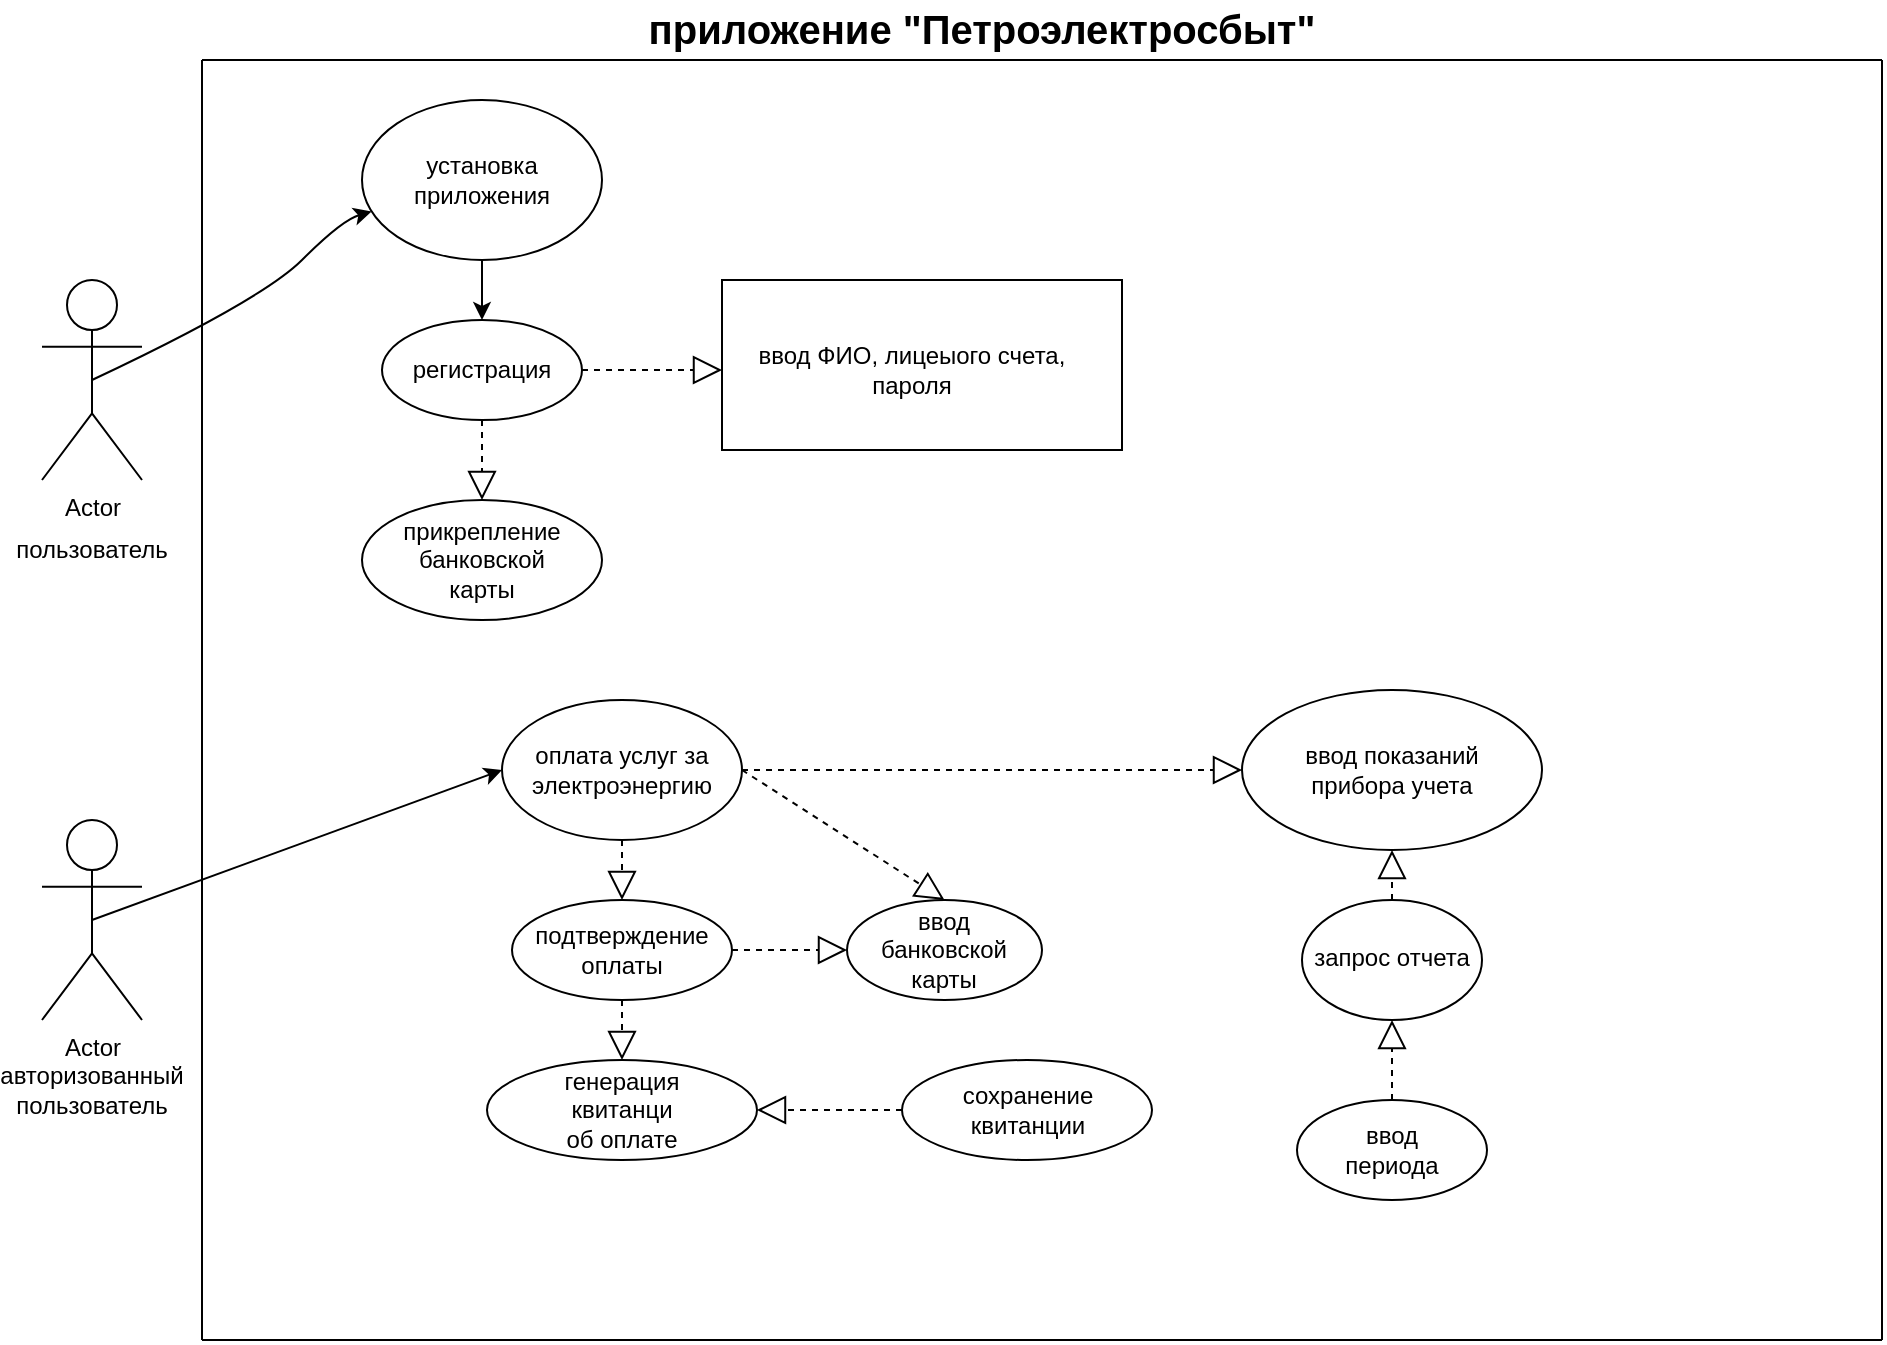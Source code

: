 <mxfile version="20.3.0" type="device"><diagram id="H6wI31_34qGC38e8j-wG" name="Страница 1"><mxGraphModel dx="1929" dy="723" grid="1" gridSize="10" guides="1" tooltips="1" connect="1" arrows="1" fold="1" page="1" pageScale="1" pageWidth="827" pageHeight="1169" math="0" shadow="0"><root><mxCell id="0"/><mxCell id="1" parent="0"/><mxCell id="aQsBfHRPkGXrSJHI3NTb-1" value="Actor" style="shape=umlActor;verticalLabelPosition=bottom;verticalAlign=top;html=1;outlineConnect=0;" vertex="1" parent="1"><mxGeometry y="150" width="50" height="100" as="geometry"/></mxCell><mxCell id="aQsBfHRPkGXrSJHI3NTb-2" value="Actor" style="shape=umlActor;verticalLabelPosition=bottom;verticalAlign=top;html=1;outlineConnect=0;" vertex="1" parent="1"><mxGeometry y="420" width="50" height="100" as="geometry"/></mxCell><mxCell id="aQsBfHRPkGXrSJHI3NTb-3" value="" style="endArrow=none;html=1;rounded=0;" edge="1" parent="1"><mxGeometry width="50" height="50" relative="1" as="geometry"><mxPoint x="80" y="680" as="sourcePoint"/><mxPoint x="80" y="40" as="targetPoint"/></mxGeometry></mxCell><mxCell id="aQsBfHRPkGXrSJHI3NTb-4" value="" style="endArrow=none;html=1;rounded=0;" edge="1" parent="1"><mxGeometry width="50" height="50" relative="1" as="geometry"><mxPoint x="80" y="680" as="sourcePoint"/><mxPoint x="920" y="680" as="targetPoint"/></mxGeometry></mxCell><mxCell id="aQsBfHRPkGXrSJHI3NTb-5" value="" style="endArrow=none;html=1;rounded=0;" edge="1" parent="1"><mxGeometry width="50" height="50" relative="1" as="geometry"><mxPoint x="920" y="680" as="sourcePoint"/><mxPoint x="920" y="40" as="targetPoint"/></mxGeometry></mxCell><mxCell id="aQsBfHRPkGXrSJHI3NTb-6" value="" style="endArrow=none;html=1;rounded=0;" edge="1" parent="1"><mxGeometry width="50" height="50" relative="1" as="geometry"><mxPoint x="80" y="40" as="sourcePoint"/><mxPoint x="920" y="40" as="targetPoint"/></mxGeometry></mxCell><mxCell id="aQsBfHRPkGXrSJHI3NTb-7" value="пользователь" style="text;html=1;strokeColor=none;fillColor=none;align=center;verticalAlign=middle;whiteSpace=wrap;rounded=0;" vertex="1" parent="1"><mxGeometry x="-5" y="270" width="60" height="30" as="geometry"/></mxCell><mxCell id="aQsBfHRPkGXrSJHI3NTb-8" value="авторизованный пользователь" style="text;html=1;strokeColor=none;fillColor=none;align=center;verticalAlign=middle;whiteSpace=wrap;rounded=0;" vertex="1" parent="1"><mxGeometry x="-5" y="540" width="60" height="30" as="geometry"/></mxCell><mxCell id="aQsBfHRPkGXrSJHI3NTb-9" value="" style="curved=1;endArrow=classic;html=1;rounded=0;exitX=0.5;exitY=0.5;exitDx=0;exitDy=0;exitPerimeter=0;" edge="1" parent="1" source="aQsBfHRPkGXrSJHI3NTb-1" target="aQsBfHRPkGXrSJHI3NTb-10"><mxGeometry width="50" height="50" relative="1" as="geometry"><mxPoint x="390" y="390" as="sourcePoint"/><mxPoint x="220" y="100" as="targetPoint"/><Array as="points"><mxPoint x="110" y="160"/><mxPoint x="150" y="120"/></Array></mxGeometry></mxCell><mxCell id="aQsBfHRPkGXrSJHI3NTb-10" value="" style="ellipse;whiteSpace=wrap;html=1;" vertex="1" parent="1"><mxGeometry x="160" y="60" width="120" height="80" as="geometry"/></mxCell><mxCell id="aQsBfHRPkGXrSJHI3NTb-12" value="установка приложения" style="text;html=1;strokeColor=none;fillColor=none;align=center;verticalAlign=middle;whiteSpace=wrap;rounded=0;" vertex="1" parent="1"><mxGeometry x="190" y="85" width="60" height="30" as="geometry"/></mxCell><mxCell id="aQsBfHRPkGXrSJHI3NTb-13" value="" style="endArrow=classic;html=1;rounded=0;exitX=0.5;exitY=1;exitDx=0;exitDy=0;" edge="1" parent="1" source="aQsBfHRPkGXrSJHI3NTb-10" target="aQsBfHRPkGXrSJHI3NTb-14"><mxGeometry width="50" height="50" relative="1" as="geometry"><mxPoint x="390" y="380" as="sourcePoint"/><mxPoint x="220" y="180" as="targetPoint"/></mxGeometry></mxCell><mxCell id="aQsBfHRPkGXrSJHI3NTb-14" value="" style="ellipse;whiteSpace=wrap;html=1;" vertex="1" parent="1"><mxGeometry x="170" y="170" width="100" height="50" as="geometry"/></mxCell><mxCell id="aQsBfHRPkGXrSJHI3NTb-15" value="регистрация" style="text;html=1;strokeColor=none;fillColor=none;align=center;verticalAlign=middle;whiteSpace=wrap;rounded=0;" vertex="1" parent="1"><mxGeometry x="190" y="180" width="60" height="30" as="geometry"/></mxCell><mxCell id="aQsBfHRPkGXrSJHI3NTb-23" value="" style="rounded=0;whiteSpace=wrap;html=1;" vertex="1" parent="1"><mxGeometry x="340" y="150" width="200" height="85" as="geometry"/></mxCell><mxCell id="aQsBfHRPkGXrSJHI3NTb-24" value="ввод ФИО, лицеыого счета, пароля" style="text;html=1;strokeColor=none;fillColor=none;align=center;verticalAlign=middle;whiteSpace=wrap;rounded=0;" vertex="1" parent="1"><mxGeometry x="340" y="160" width="190" height="70" as="geometry"/></mxCell><mxCell id="aQsBfHRPkGXrSJHI3NTb-35" value="" style="endArrow=block;dashed=1;endFill=0;endSize=12;html=1;rounded=0;exitX=1;exitY=0.5;exitDx=0;exitDy=0;entryX=0;entryY=0.5;entryDx=0;entryDy=0;" edge="1" parent="1" source="aQsBfHRPkGXrSJHI3NTb-14" target="aQsBfHRPkGXrSJHI3NTb-24"><mxGeometry width="160" relative="1" as="geometry"><mxPoint x="330" y="420" as="sourcePoint"/><mxPoint x="490" y="420" as="targetPoint"/></mxGeometry></mxCell><mxCell id="aQsBfHRPkGXrSJHI3NTb-36" value="" style="endArrow=block;dashed=1;endFill=0;endSize=12;html=1;rounded=0;exitX=0.5;exitY=1;exitDx=0;exitDy=0;" edge="1" parent="1" source="aQsBfHRPkGXrSJHI3NTb-14" target="aQsBfHRPkGXrSJHI3NTb-37"><mxGeometry width="160" relative="1" as="geometry"><mxPoint x="330" y="420" as="sourcePoint"/><mxPoint x="220" y="280" as="targetPoint"/></mxGeometry></mxCell><mxCell id="aQsBfHRPkGXrSJHI3NTb-37" value="" style="ellipse;whiteSpace=wrap;html=1;" vertex="1" parent="1"><mxGeometry x="160" y="260" width="120" height="60" as="geometry"/></mxCell><mxCell id="aQsBfHRPkGXrSJHI3NTb-38" value="прикрепление банковской карты" style="text;html=1;strokeColor=none;fillColor=none;align=center;verticalAlign=middle;whiteSpace=wrap;rounded=0;" vertex="1" parent="1"><mxGeometry x="190" y="275" width="60" height="30" as="geometry"/></mxCell><mxCell id="aQsBfHRPkGXrSJHI3NTb-39" value="" style="endArrow=classic;html=1;rounded=0;exitX=0.5;exitY=0.5;exitDx=0;exitDy=0;exitPerimeter=0;entryX=0;entryY=0.5;entryDx=0;entryDy=0;" edge="1" parent="1" source="aQsBfHRPkGXrSJHI3NTb-2" target="aQsBfHRPkGXrSJHI3NTb-40"><mxGeometry width="50" height="50" relative="1" as="geometry"><mxPoint x="390" y="430" as="sourcePoint"/><mxPoint x="240" y="400" as="targetPoint"/></mxGeometry></mxCell><mxCell id="aQsBfHRPkGXrSJHI3NTb-40" value="" style="ellipse;whiteSpace=wrap;html=1;" vertex="1" parent="1"><mxGeometry x="230" y="360" width="120" height="70" as="geometry"/></mxCell><mxCell id="aQsBfHRPkGXrSJHI3NTb-41" value="оплата услуг за электроэнергию" style="text;html=1;strokeColor=none;fillColor=none;align=center;verticalAlign=middle;whiteSpace=wrap;rounded=0;" vertex="1" parent="1"><mxGeometry x="260" y="380" width="60" height="30" as="geometry"/></mxCell><mxCell id="aQsBfHRPkGXrSJHI3NTb-42" value="" style="endArrow=block;dashed=1;endFill=0;endSize=12;html=1;rounded=0;exitX=0.5;exitY=1;exitDx=0;exitDy=0;" edge="1" parent="1" source="aQsBfHRPkGXrSJHI3NTb-40" target="aQsBfHRPkGXrSJHI3NTb-43"><mxGeometry width="160" relative="1" as="geometry"><mxPoint x="330" y="390" as="sourcePoint"/><mxPoint x="290" y="470" as="targetPoint"/></mxGeometry></mxCell><mxCell id="aQsBfHRPkGXrSJHI3NTb-43" value="" style="ellipse;whiteSpace=wrap;html=1;" vertex="1" parent="1"><mxGeometry x="235" y="460" width="110" height="50" as="geometry"/></mxCell><mxCell id="aQsBfHRPkGXrSJHI3NTb-44" value="подтверждение оплаты" style="text;html=1;strokeColor=none;fillColor=none;align=center;verticalAlign=middle;whiteSpace=wrap;rounded=0;" vertex="1" parent="1"><mxGeometry x="260" y="470" width="60" height="30" as="geometry"/></mxCell><mxCell id="aQsBfHRPkGXrSJHI3NTb-45" value="" style="endArrow=block;dashed=1;endFill=0;endSize=12;html=1;rounded=0;exitX=0.5;exitY=1;exitDx=0;exitDy=0;" edge="1" parent="1" source="aQsBfHRPkGXrSJHI3NTb-43" target="aQsBfHRPkGXrSJHI3NTb-46"><mxGeometry width="160" relative="1" as="geometry"><mxPoint x="330" y="390" as="sourcePoint"/><mxPoint x="290" y="550" as="targetPoint"/></mxGeometry></mxCell><mxCell id="aQsBfHRPkGXrSJHI3NTb-46" value="" style="ellipse;whiteSpace=wrap;html=1;" vertex="1" parent="1"><mxGeometry x="222.5" y="540" width="135" height="50" as="geometry"/></mxCell><mxCell id="aQsBfHRPkGXrSJHI3NTb-47" value="генерация квитанци об оплате" style="text;html=1;strokeColor=none;fillColor=none;align=center;verticalAlign=middle;whiteSpace=wrap;rounded=0;" vertex="1" parent="1"><mxGeometry x="260" y="550" width="60" height="30" as="geometry"/></mxCell><mxCell id="aQsBfHRPkGXrSJHI3NTb-48" value="" style="ellipse;whiteSpace=wrap;html=1;" vertex="1" parent="1"><mxGeometry x="430" y="540" width="125" height="50" as="geometry"/></mxCell><mxCell id="aQsBfHRPkGXrSJHI3NTb-49" value="сохранение квитанции" style="text;html=1;strokeColor=none;fillColor=none;align=center;verticalAlign=middle;whiteSpace=wrap;rounded=0;" vertex="1" parent="1"><mxGeometry x="462.5" y="550" width="60" height="30" as="geometry"/></mxCell><mxCell id="aQsBfHRPkGXrSJHI3NTb-50" value="" style="endArrow=block;dashed=1;endFill=0;endSize=12;html=1;rounded=0;exitX=0;exitY=0.5;exitDx=0;exitDy=0;entryX=1;entryY=0.5;entryDx=0;entryDy=0;" edge="1" parent="1" source="aQsBfHRPkGXrSJHI3NTb-48" target="aQsBfHRPkGXrSJHI3NTb-46"><mxGeometry width="160" relative="1" as="geometry"><mxPoint x="330" y="360" as="sourcePoint"/><mxPoint x="490" y="360" as="targetPoint"/></mxGeometry></mxCell><mxCell id="aQsBfHRPkGXrSJHI3NTb-51" value="" style="ellipse;whiteSpace=wrap;html=1;" vertex="1" parent="1"><mxGeometry x="402.5" y="460" width="97.5" height="50" as="geometry"/></mxCell><mxCell id="aQsBfHRPkGXrSJHI3NTb-52" value="ввод банковской карты" style="text;html=1;strokeColor=none;fillColor=none;align=center;verticalAlign=middle;whiteSpace=wrap;rounded=0;" vertex="1" parent="1"><mxGeometry x="421.25" y="470" width="60" height="30" as="geometry"/></mxCell><mxCell id="aQsBfHRPkGXrSJHI3NTb-53" value="" style="endArrow=block;dashed=1;endFill=0;endSize=12;html=1;rounded=0;exitX=1;exitY=0.5;exitDx=0;exitDy=0;entryX=0;entryY=0.5;entryDx=0;entryDy=0;" edge="1" parent="1" source="aQsBfHRPkGXrSJHI3NTb-43" target="aQsBfHRPkGXrSJHI3NTb-51"><mxGeometry width="160" relative="1" as="geometry"><mxPoint x="330" y="350" as="sourcePoint"/><mxPoint x="390" y="510" as="targetPoint"/></mxGeometry></mxCell><mxCell id="aQsBfHRPkGXrSJHI3NTb-54" value="" style="endArrow=block;dashed=1;endFill=0;endSize=12;html=1;rounded=0;exitX=1;exitY=0.5;exitDx=0;exitDy=0;entryX=0.5;entryY=0;entryDx=0;entryDy=0;" edge="1" parent="1" source="aQsBfHRPkGXrSJHI3NTb-40" target="aQsBfHRPkGXrSJHI3NTb-51"><mxGeometry width="160" relative="1" as="geometry"><mxPoint x="330" y="350" as="sourcePoint"/><mxPoint x="490" y="350" as="targetPoint"/></mxGeometry></mxCell><mxCell id="aQsBfHRPkGXrSJHI3NTb-55" value="" style="ellipse;whiteSpace=wrap;html=1;" vertex="1" parent="1"><mxGeometry x="600" y="355" width="150" height="80" as="geometry"/></mxCell><mxCell id="aQsBfHRPkGXrSJHI3NTb-56" value="ввод показаний прибора учета" style="text;html=1;strokeColor=none;fillColor=none;align=center;verticalAlign=middle;whiteSpace=wrap;rounded=0;" vertex="1" parent="1"><mxGeometry x="620" y="380" width="110" height="30" as="geometry"/></mxCell><mxCell id="aQsBfHRPkGXrSJHI3NTb-57" value="" style="endArrow=block;dashed=1;endFill=0;endSize=12;html=1;rounded=0;exitX=1;exitY=0.5;exitDx=0;exitDy=0;entryX=0;entryY=0.5;entryDx=0;entryDy=0;" edge="1" parent="1" source="aQsBfHRPkGXrSJHI3NTb-40" target="aQsBfHRPkGXrSJHI3NTb-55"><mxGeometry width="160" relative="1" as="geometry"><mxPoint x="330" y="330" as="sourcePoint"/><mxPoint x="490" y="330" as="targetPoint"/></mxGeometry></mxCell><mxCell id="aQsBfHRPkGXrSJHI3NTb-58" value="приложение &quot;Петроэлектросбыт&quot;" style="text;align=center;fontStyle=1;verticalAlign=middle;spacingLeft=3;spacingRight=3;strokeColor=none;rotatable=0;points=[[0,0.5],[1,0.5]];portConstraint=eastwest;fontSize=20;" vertex="1" parent="1"><mxGeometry x="210" y="10" width="520" height="26" as="geometry"/></mxCell><mxCell id="aQsBfHRPkGXrSJHI3NTb-59" value="" style="ellipse;whiteSpace=wrap;html=1;fontSize=20;" vertex="1" parent="1"><mxGeometry x="630" y="460" width="90" height="60" as="geometry"/></mxCell><mxCell id="aQsBfHRPkGXrSJHI3NTb-60" value="&lt;font style=&quot;font-size: 12px;&quot;&gt;запрос отчета&lt;/font&gt;" style="text;html=1;strokeColor=none;fillColor=none;align=center;verticalAlign=middle;whiteSpace=wrap;rounded=0;fontSize=20;" vertex="1" parent="1"><mxGeometry x="630" y="470" width="90" height="30" as="geometry"/></mxCell><mxCell id="aQsBfHRPkGXrSJHI3NTb-62" value="" style="endArrow=block;dashed=1;endFill=0;endSize=12;html=1;rounded=0;fontSize=12;exitX=0.5;exitY=0;exitDx=0;exitDy=0;entryX=0.5;entryY=1;entryDx=0;entryDy=0;" edge="1" parent="1" source="aQsBfHRPkGXrSJHI3NTb-59" target="aQsBfHRPkGXrSJHI3NTb-55"><mxGeometry width="160" relative="1" as="geometry"><mxPoint x="330" y="310" as="sourcePoint"/><mxPoint x="490" y="310" as="targetPoint"/></mxGeometry></mxCell><mxCell id="aQsBfHRPkGXrSJHI3NTb-63" value="" style="endArrow=block;dashed=1;endFill=0;endSize=12;html=1;rounded=0;fontSize=12;entryX=0.5;entryY=1;entryDx=0;entryDy=0;exitX=0.5;exitY=0;exitDx=0;exitDy=0;" edge="1" parent="1" source="aQsBfHRPkGXrSJHI3NTb-64" target="aQsBfHRPkGXrSJHI3NTb-59"><mxGeometry width="160" relative="1" as="geometry"><mxPoint x="330" y="310" as="sourcePoint"/><mxPoint x="490" y="310" as="targetPoint"/></mxGeometry></mxCell><mxCell id="aQsBfHRPkGXrSJHI3NTb-64" value="" style="ellipse;whiteSpace=wrap;html=1;fontSize=12;" vertex="1" parent="1"><mxGeometry x="627.5" y="560" width="95" height="50" as="geometry"/></mxCell><mxCell id="aQsBfHRPkGXrSJHI3NTb-65" value="ввод периода" style="text;html=1;strokeColor=none;fillColor=none;align=center;verticalAlign=middle;whiteSpace=wrap;rounded=0;fontSize=12;" vertex="1" parent="1"><mxGeometry x="645" y="570" width="60" height="30" as="geometry"/></mxCell></root></mxGraphModel></diagram></mxfile>